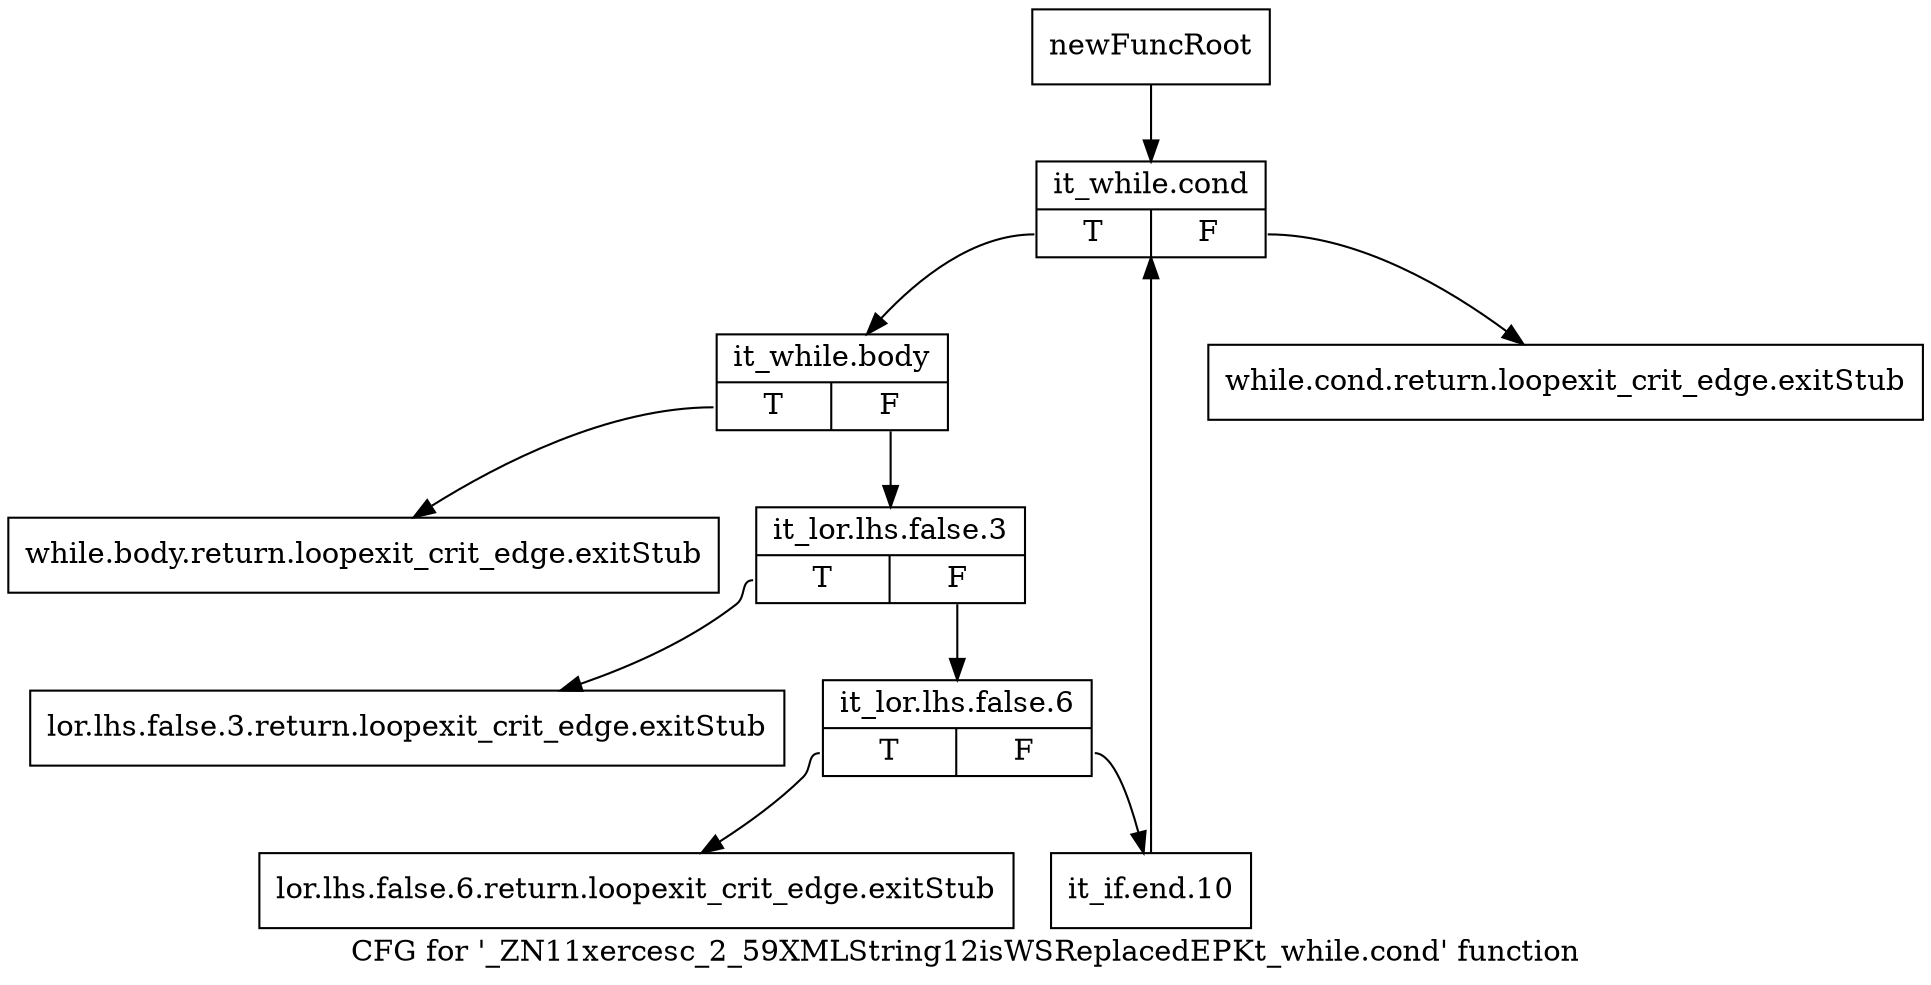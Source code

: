 digraph "CFG for '_ZN11xercesc_2_59XMLString12isWSReplacedEPKt_while.cond' function" {
	label="CFG for '_ZN11xercesc_2_59XMLString12isWSReplacedEPKt_while.cond' function";

	Node0x9b71af0 [shape=record,label="{newFuncRoot}"];
	Node0x9b71af0 -> Node0x9b71c80;
	Node0x9b71b40 [shape=record,label="{while.cond.return.loopexit_crit_edge.exitStub}"];
	Node0x9b71b90 [shape=record,label="{while.body.return.loopexit_crit_edge.exitStub}"];
	Node0x9b71be0 [shape=record,label="{lor.lhs.false.3.return.loopexit_crit_edge.exitStub}"];
	Node0x9b71c30 [shape=record,label="{lor.lhs.false.6.return.loopexit_crit_edge.exitStub}"];
	Node0x9b71c80 [shape=record,label="{it_while.cond|{<s0>T|<s1>F}}"];
	Node0x9b71c80:s0 -> Node0x9b725f0;
	Node0x9b71c80:s1 -> Node0x9b71b40;
	Node0x9b725f0 [shape=record,label="{it_while.body|{<s0>T|<s1>F}}"];
	Node0x9b725f0:s0 -> Node0x9b71b90;
	Node0x9b725f0:s1 -> Node0x9b72640;
	Node0x9b72640 [shape=record,label="{it_lor.lhs.false.3|{<s0>T|<s1>F}}"];
	Node0x9b72640:s0 -> Node0x9b71be0;
	Node0x9b72640:s1 -> Node0x9b72690;
	Node0x9b72690 [shape=record,label="{it_lor.lhs.false.6|{<s0>T|<s1>F}}"];
	Node0x9b72690:s0 -> Node0x9b71c30;
	Node0x9b72690:s1 -> Node0x9b726e0;
	Node0x9b726e0 [shape=record,label="{it_if.end.10}"];
	Node0x9b726e0 -> Node0x9b71c80;
}
